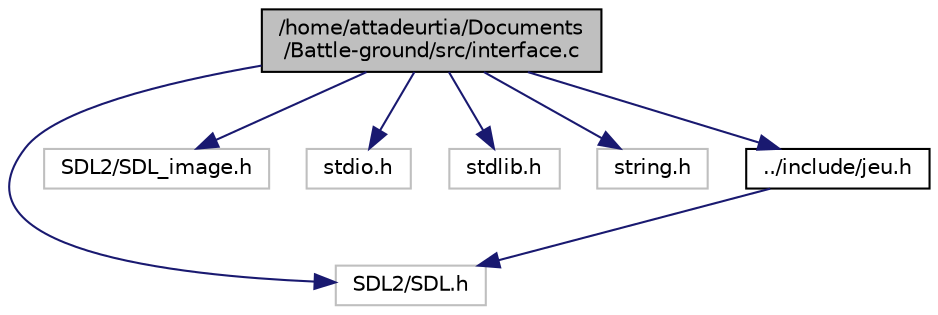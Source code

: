 digraph "/home/attadeurtia/Documents/Battle-ground/src/interface.c"
{
 // LATEX_PDF_SIZE
  edge [fontname="Helvetica",fontsize="10",labelfontname="Helvetica",labelfontsize="10"];
  node [fontname="Helvetica",fontsize="10",shape=record];
  Node1 [label="/home/attadeurtia/Documents\l/Battle-ground/src/interface.c",height=0.2,width=0.4,color="black", fillcolor="grey75", style="filled", fontcolor="black",tooltip="Contient toutes les fonctions utiles à l'interface graphique principale du jeu (gestion des menus,..."];
  Node1 -> Node2 [color="midnightblue",fontsize="10",style="solid",fontname="Helvetica"];
  Node2 [label="SDL2/SDL.h",height=0.2,width=0.4,color="grey75", fillcolor="white", style="filled",tooltip=" "];
  Node1 -> Node3 [color="midnightblue",fontsize="10",style="solid",fontname="Helvetica"];
  Node3 [label="SDL2/SDL_image.h",height=0.2,width=0.4,color="grey75", fillcolor="white", style="filled",tooltip=" "];
  Node1 -> Node4 [color="midnightblue",fontsize="10",style="solid",fontname="Helvetica"];
  Node4 [label="stdio.h",height=0.2,width=0.4,color="grey75", fillcolor="white", style="filled",tooltip=" "];
  Node1 -> Node5 [color="midnightblue",fontsize="10",style="solid",fontname="Helvetica"];
  Node5 [label="stdlib.h",height=0.2,width=0.4,color="grey75", fillcolor="white", style="filled",tooltip=" "];
  Node1 -> Node6 [color="midnightblue",fontsize="10",style="solid",fontname="Helvetica"];
  Node6 [label="string.h",height=0.2,width=0.4,color="grey75", fillcolor="white", style="filled",tooltip=" "];
  Node1 -> Node7 [color="midnightblue",fontsize="10",style="solid",fontname="Helvetica"];
  Node7 [label="../include/jeu.h",height=0.2,width=0.4,color="black", fillcolor="white", style="filled",URL="$jeu_8h_source.html",tooltip=" "];
  Node7 -> Node2 [color="midnightblue",fontsize="10",style="solid",fontname="Helvetica"];
}
